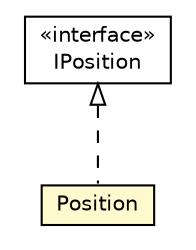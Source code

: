 #!/usr/local/bin/dot
#
# Class diagram 
# Generated by UMLGraph version R5_6-24-gf6e263 (http://www.umlgraph.org/)
#

digraph G {
	edge [fontname="Helvetica",fontsize=10,labelfontname="Helvetica",labelfontsize=10];
	node [fontname="Helvetica",fontsize=10,shape=plaintext];
	nodesep=0.25;
	ranksep=0.5;
	// org.osmdroid.api.IPosition
	c827 [label=<<table title="org.osmdroid.api.IPosition" border="0" cellborder="1" cellspacing="0" cellpadding="2" port="p" href="../api/IPosition.html">
		<tr><td><table border="0" cellspacing="0" cellpadding="1">
<tr><td align="center" balign="center"> &#171;interface&#187; </td></tr>
<tr><td align="center" balign="center"> IPosition </td></tr>
		</table></td></tr>
		</table>>, URL="../api/IPosition.html", fontname="Helvetica", fontcolor="black", fontsize=10.0];
	// org.osmdroid.util.Position
	c850 [label=<<table title="org.osmdroid.util.Position" border="0" cellborder="1" cellspacing="0" cellpadding="2" port="p" bgcolor="lemonChiffon" href="./Position.html">
		<tr><td><table border="0" cellspacing="0" cellpadding="1">
<tr><td align="center" balign="center"> Position </td></tr>
		</table></td></tr>
		</table>>, URL="./Position.html", fontname="Helvetica", fontcolor="black", fontsize=10.0];
	//org.osmdroid.util.Position implements org.osmdroid.api.IPosition
	c827:p -> c850:p [dir=back,arrowtail=empty,style=dashed];
}

